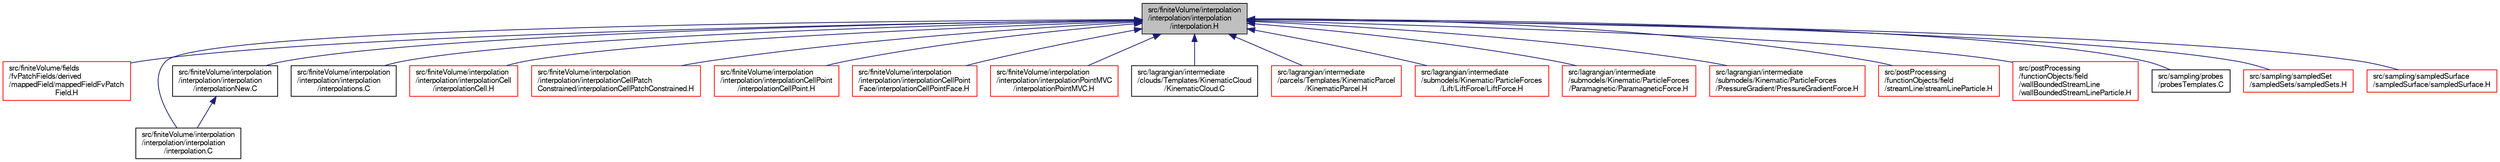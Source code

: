 digraph "src/finiteVolume/interpolation/interpolation/interpolation/interpolation.H"
{
  bgcolor="transparent";
  edge [fontname="FreeSans",fontsize="10",labelfontname="FreeSans",labelfontsize="10"];
  node [fontname="FreeSans",fontsize="10",shape=record];
  Node298 [label="src/finiteVolume/interpolation\l/interpolation/interpolation\l/interpolation.H",height=0.2,width=0.4,color="black", fillcolor="grey75", style="filled", fontcolor="black"];
  Node298 -> Node299 [dir="back",color="midnightblue",fontsize="10",style="solid",fontname="FreeSans"];
  Node299 [label="src/finiteVolume/fields\l/fvPatchFields/derived\l/mappedField/mappedFieldFvPatch\lField.H",height=0.2,width=0.4,color="red",URL="$a02012.html"];
  Node298 -> Node305 [dir="back",color="midnightblue",fontsize="10",style="solid",fontname="FreeSans"];
  Node305 [label="src/finiteVolume/interpolation\l/interpolation/interpolation\l/interpolation.C",height=0.2,width=0.4,color="black",URL="$a03761.html"];
  Node298 -> Node306 [dir="back",color="midnightblue",fontsize="10",style="solid",fontname="FreeSans"];
  Node306 [label="src/finiteVolume/interpolation\l/interpolation/interpolation\l/interpolationNew.C",height=0.2,width=0.4,color="black",URL="$a03767.html"];
  Node306 -> Node305 [dir="back",color="midnightblue",fontsize="10",style="solid",fontname="FreeSans"];
  Node298 -> Node307 [dir="back",color="midnightblue",fontsize="10",style="solid",fontname="FreeSans"];
  Node307 [label="src/finiteVolume/interpolation\l/interpolation/interpolation\l/interpolations.C",height=0.2,width=0.4,color="black",URL="$a03770.html"];
  Node298 -> Node308 [dir="back",color="midnightblue",fontsize="10",style="solid",fontname="FreeSans"];
  Node308 [label="src/finiteVolume/interpolation\l/interpolation/interpolationCell\l/interpolationCell.H",height=0.2,width=0.4,color="red",URL="$a03776.html"];
  Node298 -> Node312 [dir="back",color="midnightblue",fontsize="10",style="solid",fontname="FreeSans"];
  Node312 [label="src/finiteVolume/interpolation\l/interpolation/interpolationCellPatch\lConstrained/interpolationCellPatchConstrained.H",height=0.2,width=0.4,color="red",URL="$a03785.html"];
  Node298 -> Node315 [dir="back",color="midnightblue",fontsize="10",style="solid",fontname="FreeSans"];
  Node315 [label="src/finiteVolume/interpolation\l/interpolation/interpolationCellPoint\l/interpolationCellPoint.H",height=0.2,width=0.4,color="red",URL="$a03800.html"];
  Node298 -> Node336 [dir="back",color="midnightblue",fontsize="10",style="solid",fontname="FreeSans"];
  Node336 [label="src/finiteVolume/interpolation\l/interpolation/interpolationCellPoint\lFace/interpolationCellPointFace.H",height=0.2,width=0.4,color="red",URL="$a03818.html"];
  Node298 -> Node339 [dir="back",color="midnightblue",fontsize="10",style="solid",fontname="FreeSans"];
  Node339 [label="src/finiteVolume/interpolation\l/interpolation/interpolationPointMVC\l/interpolationPointMVC.H",height=0.2,width=0.4,color="red",URL="$a03845.html"];
  Node298 -> Node342 [dir="back",color="midnightblue",fontsize="10",style="solid",fontname="FreeSans"];
  Node342 [label="src/lagrangian/intermediate\l/clouds/Templates/KinematicCloud\l/KinematicCloud.C",height=0.2,width=0.4,color="black",URL="$a05198.html"];
  Node298 -> Node343 [dir="back",color="midnightblue",fontsize="10",style="solid",fontname="FreeSans"];
  Node343 [label="src/lagrangian/intermediate\l/parcels/Templates/KinematicParcel\l/KinematicParcel.H",height=0.2,width=0.4,color="red",URL="$a05441.html"];
  Node298 -> Node386 [dir="back",color="midnightblue",fontsize="10",style="solid",fontname="FreeSans"];
  Node386 [label="src/lagrangian/intermediate\l/submodels/Kinematic/ParticleForces\l/Lift/LiftForce/LiftForce.H",height=0.2,width=0.4,color="red",URL="$a05855.html"];
  Node298 -> Node394 [dir="back",color="midnightblue",fontsize="10",style="solid",fontname="FreeSans"];
  Node394 [label="src/lagrangian/intermediate\l/submodels/Kinematic/ParticleForces\l/Paramagnetic/ParamagneticForce.H",height=0.2,width=0.4,color="red",URL="$a05885.html"];
  Node298 -> Node396 [dir="back",color="midnightblue",fontsize="10",style="solid",fontname="FreeSans"];
  Node396 [label="src/lagrangian/intermediate\l/submodels/Kinematic/ParticleForces\l/PressureGradient/PressureGradientForce.H",height=0.2,width=0.4,color="red",URL="$a05906.html"];
  Node298 -> Node400 [dir="back",color="midnightblue",fontsize="10",style="solid",fontname="FreeSans"];
  Node400 [label="src/postProcessing\l/functionObjects/field\l/streamLine/streamLineParticle.H",height=0.2,width=0.4,color="red",URL="$a13433.html"];
  Node298 -> Node404 [dir="back",color="midnightblue",fontsize="10",style="solid",fontname="FreeSans"];
  Node404 [label="src/postProcessing\l/functionObjects/field\l/wallBoundedStreamLine\l/wallBoundedStreamLineParticle.H",height=0.2,width=0.4,color="red",URL="$a13484.html"];
  Node298 -> Node408 [dir="back",color="midnightblue",fontsize="10",style="solid",fontname="FreeSans"];
  Node408 [label="src/sampling/probes\l/probesTemplates.C",height=0.2,width=0.4,color="black",URL="$a14597.html"];
  Node298 -> Node409 [dir="back",color="midnightblue",fontsize="10",style="solid",fontname="FreeSans"];
  Node409 [label="src/sampling/sampledSet\l/sampledSets/sampledSets.H",height=0.2,width=0.4,color="red",URL="$a14666.html"];
  Node298 -> Node416 [dir="back",color="midnightblue",fontsize="10",style="solid",fontname="FreeSans"];
  Node416 [label="src/sampling/sampledSurface\l/sampledSurface/sampledSurface.H",height=0.2,width=0.4,color="red",URL="$a14777.html"];
}

